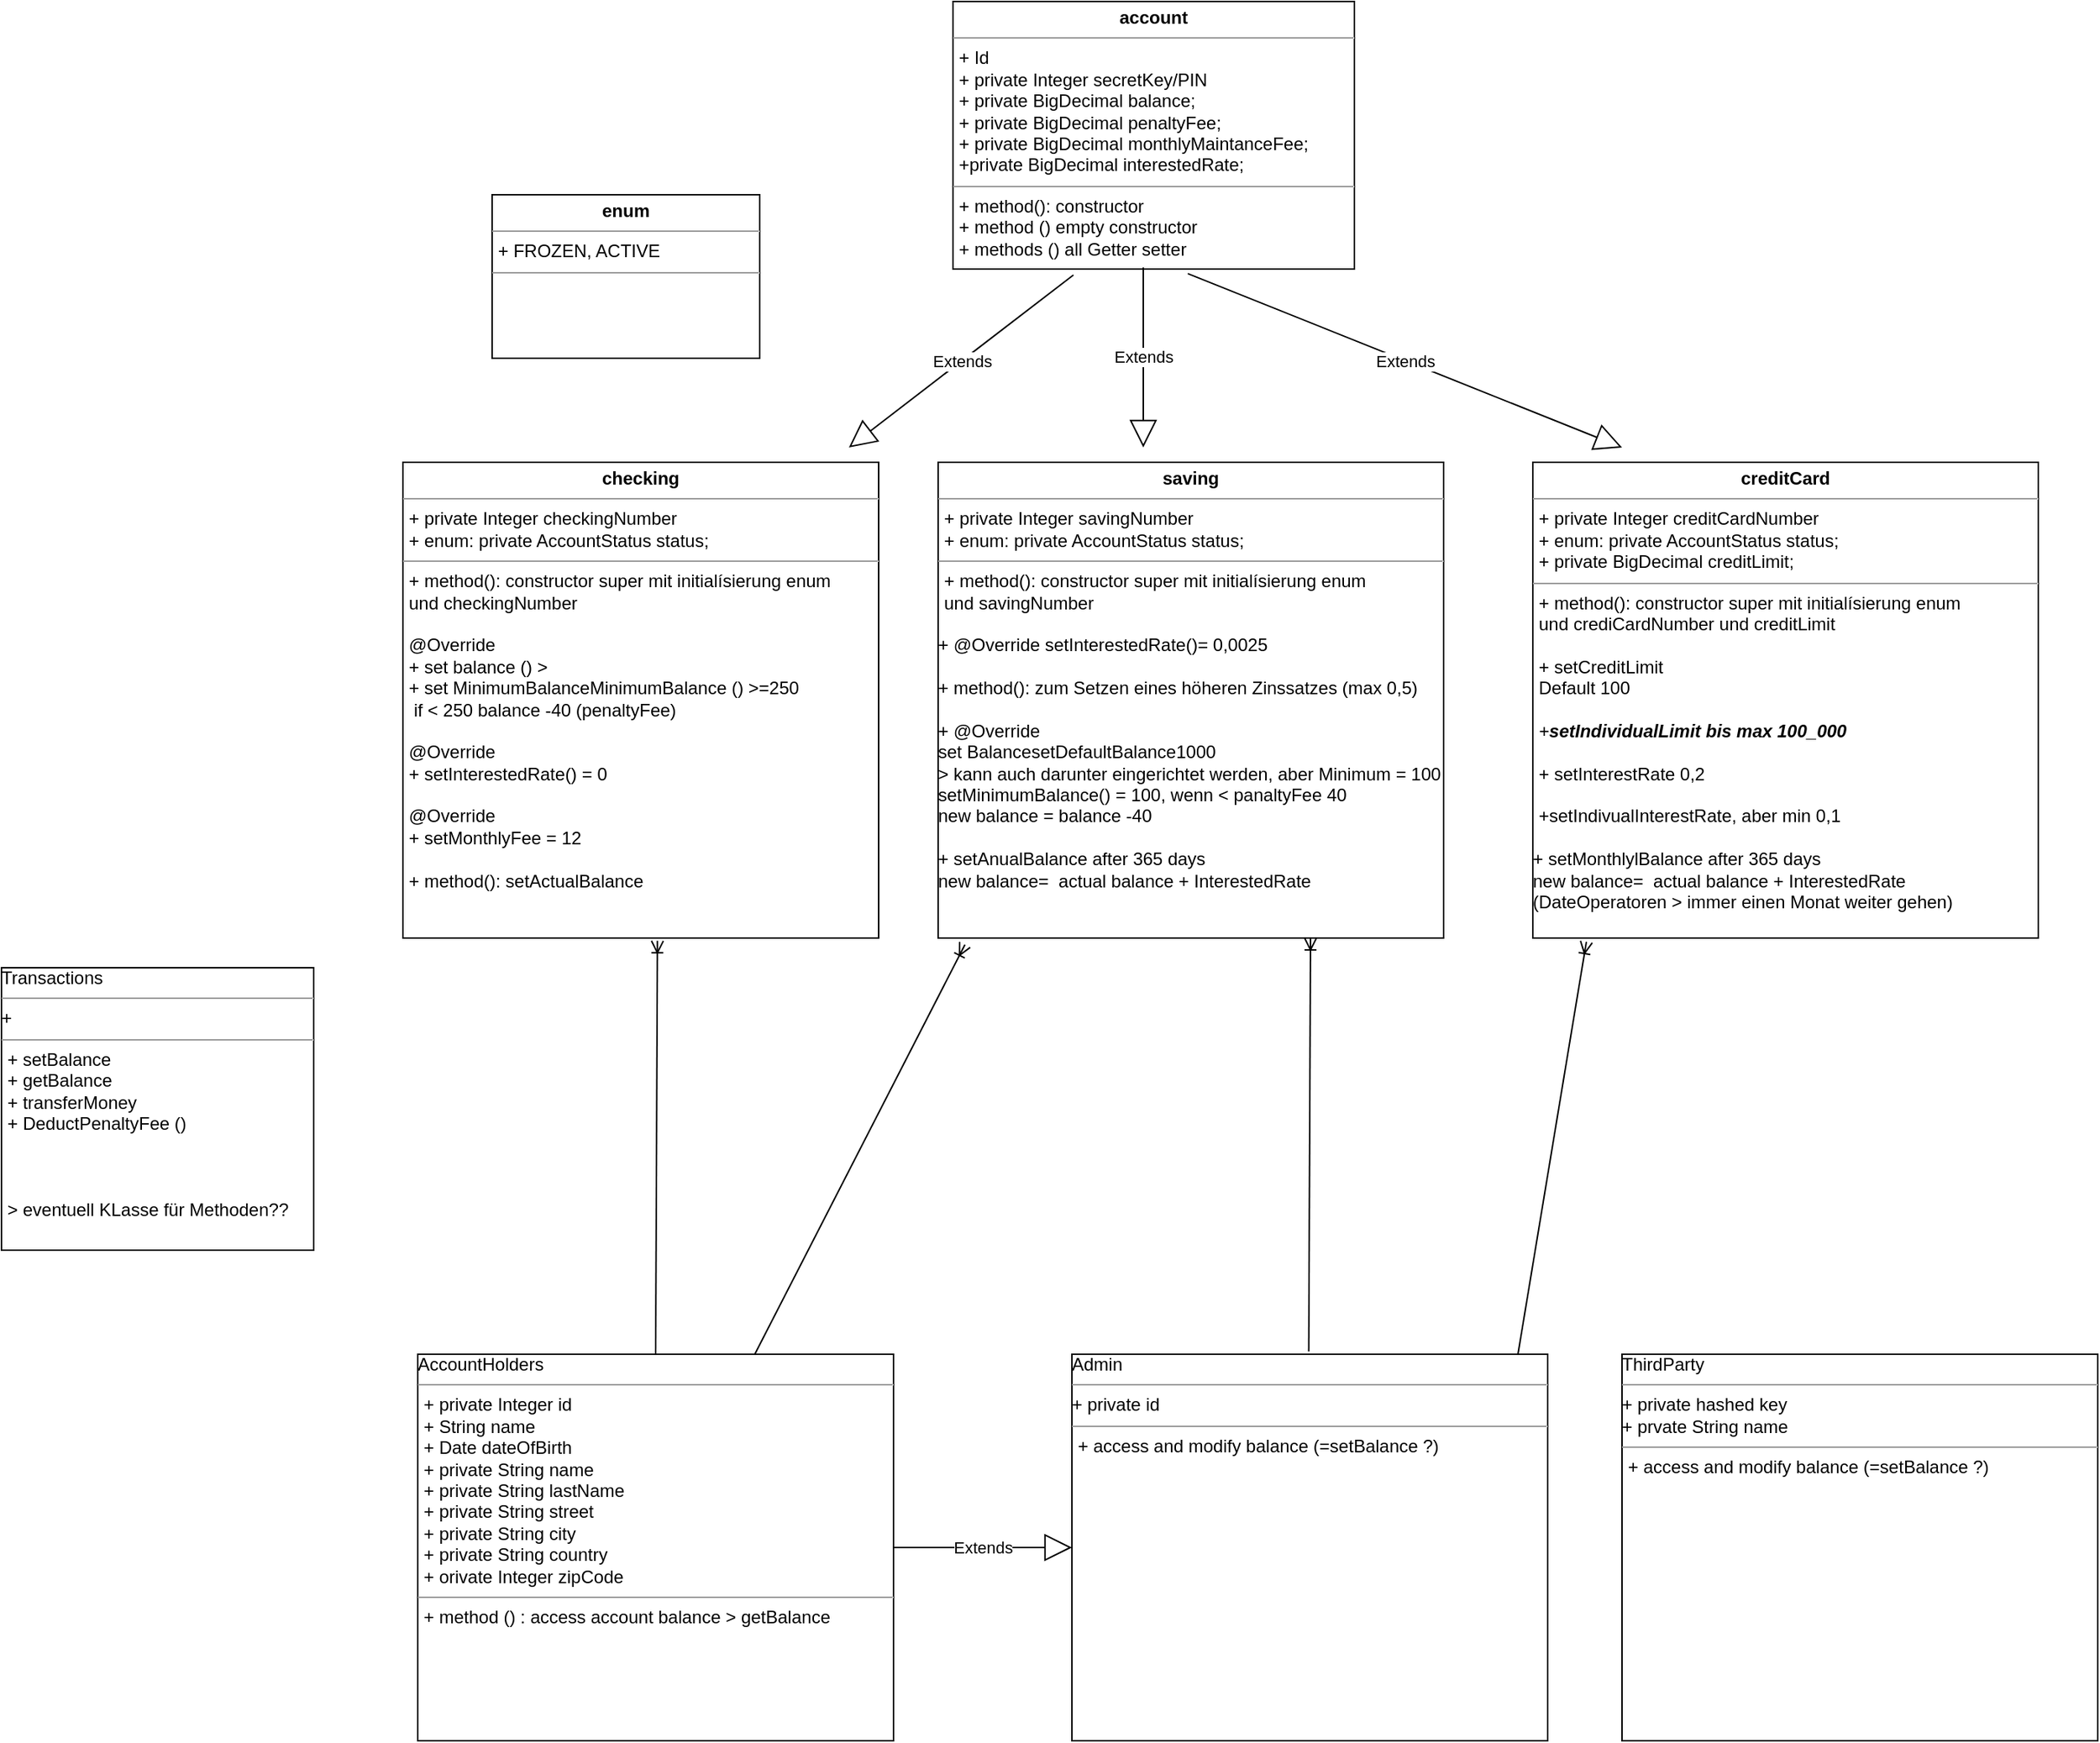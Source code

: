 <mxfile version="14.6.13" type="device"><diagram id="1fm4l3wVOl9z7SHJyknN" name="Page-1"><mxGraphModel dx="2296" dy="680" grid="1" gridSize="10" guides="1" tooltips="1" connect="1" arrows="1" fold="1" page="1" pageScale="1" pageWidth="827" pageHeight="1169" math="0" shadow="0"><root><mxCell id="0"/><mxCell id="1" parent="0"/><mxCell id="UYRIvXRzKVlxbr0IT5u8-1" value="&lt;p style=&quot;margin: 0px ; margin-top: 4px ; text-align: center&quot;&gt;&lt;b&gt;account&lt;/b&gt;&lt;/p&gt;&lt;hr size=&quot;1&quot;&gt;&lt;p style=&quot;margin: 0px ; margin-left: 4px&quot;&gt;+ Id&lt;br&gt;&lt;/p&gt;&lt;p style=&quot;margin: 0px ; margin-left: 4px&quot;&gt;+ private Integer secretKey/PIN&lt;/p&gt;&lt;p style=&quot;margin: 0px ; margin-left: 4px&quot;&gt;+ private BigDecimal balance;&lt;/p&gt;&lt;p style=&quot;margin: 0px ; margin-left: 4px&quot;&gt;+ private BigDecimal penaltyFee;&lt;/p&gt;&lt;p style=&quot;margin: 0px ; margin-left: 4px&quot;&gt;+ private BigDecimal monthlyMaintanceFee;&lt;br&gt;+private BigDecimal interestedRate;&lt;/p&gt;&lt;hr size=&quot;1&quot;&gt;&lt;p style=&quot;margin: 0px ; margin-left: 4px&quot;&gt;+ method(): constructor&lt;/p&gt;&lt;p style=&quot;margin: 0px ; margin-left: 4px&quot;&gt;+ method () empty constructor&lt;/p&gt;&lt;p style=&quot;margin: 0px ; margin-left: 4px&quot;&gt;+ methods () all Getter setter&lt;/p&gt;&lt;p style=&quot;margin: 0px ; margin-left: 4px&quot;&gt;&lt;br&gt;&lt;/p&gt;&lt;p style=&quot;margin: 0px ; margin-left: 4px&quot;&gt;&lt;br&gt;&lt;/p&gt;" style="verticalAlign=top;align=left;overflow=fill;fontSize=12;fontFamily=Helvetica;html=1;" parent="1" vertex="1"><mxGeometry x="270" y="50" width="270" height="180" as="geometry"/></mxCell><mxCell id="UYRIvXRzKVlxbr0IT5u8-2" value="&lt;p style=&quot;margin: 0px ; margin-top: 4px ; text-align: center&quot;&gt;&lt;b&gt;checking&lt;/b&gt;&lt;br&gt;&lt;/p&gt;&lt;hr size=&quot;1&quot;&gt;&lt;p style=&quot;margin: 0px ; margin-left: 4px&quot;&gt;+ private Integer checkingNumber&lt;br&gt;&lt;/p&gt;&lt;p style=&quot;margin: 0px ; margin-left: 4px&quot;&gt;+ enum: private AccountStatus status;&lt;/p&gt;&lt;hr size=&quot;1&quot;&gt;&lt;p style=&quot;margin: 0px ; margin-left: 4px&quot;&gt;+ method(): constructor super mit initialísierung enum &lt;br&gt;&lt;/p&gt;&lt;p style=&quot;margin: 0px ; margin-left: 4px&quot;&gt;und checkingNumber&lt;br&gt;&lt;/p&gt;&lt;p style=&quot;margin: 0px ; margin-left: 4px&quot;&gt;&lt;br&gt;&lt;/p&gt;&lt;p style=&quot;margin: 0px ; margin-left: 4px&quot;&gt;@Override&lt;br&gt;&lt;/p&gt;&lt;p style=&quot;margin: 0px ; margin-left: 4px&quot;&gt;+ set balance () &amp;gt;&amp;nbsp; &lt;br&gt;&lt;/p&gt;&lt;p style=&quot;margin: 0px ; margin-left: 4px&quot;&gt;+ set MinimumBalanceMinimumBalance () &amp;gt;=250&lt;/p&gt;&lt;p style=&quot;margin: 0px ; margin-left: 4px&quot;&gt;&lt;span style=&quot;white-space: pre&quot;&gt; &lt;/span&gt;if &amp;lt; 250 balance -40 (penaltyFee)&lt;br&gt;&lt;/p&gt;&lt;p style=&quot;margin: 0px ; margin-left: 4px&quot;&gt;&lt;br&gt;&lt;/p&gt;&lt;p style=&quot;margin: 0px ; margin-left: 4px&quot;&gt;@Override&lt;br&gt;&lt;/p&gt;&lt;p style=&quot;margin: 0px ; margin-left: 4px&quot;&gt;+ setInterestedRate() = 0&lt;/p&gt;&lt;p style=&quot;margin: 0px ; margin-left: 4px&quot;&gt;&lt;br&gt;&lt;/p&gt;&lt;p style=&quot;margin: 0px ; margin-left: 4px&quot;&gt;@Override&lt;/p&gt;&lt;p style=&quot;margin: 0px ; margin-left: 4px&quot;&gt;+ setMonthlyFee = 12&lt;/p&gt;&lt;p style=&quot;margin: 0px ; margin-left: 4px&quot;&gt;&lt;br&gt;&lt;/p&gt;&lt;p style=&quot;margin: 0px ; margin-left: 4px&quot;&gt;+ method(): setActualBalance&lt;br&gt;&lt;/p&gt;" style="verticalAlign=top;align=left;overflow=fill;fontSize=12;fontFamily=Helvetica;html=1;" parent="1" vertex="1"><mxGeometry x="-100" y="360" width="320" height="320" as="geometry"/></mxCell><mxCell id="UYRIvXRzKVlxbr0IT5u8-3" value="&lt;p style=&quot;margin: 0px ; margin-top: 4px ; text-align: center&quot;&gt;&lt;b&gt;enum&lt;/b&gt;&lt;br&gt;&lt;/p&gt;&lt;hr size=&quot;1&quot;&gt;&lt;p style=&quot;margin: 0px ; margin-left: 4px&quot;&gt;+ FROZEN, ACTIVE&lt;br&gt;&lt;/p&gt;&lt;hr size=&quot;1&quot;&gt;" style="verticalAlign=top;align=left;overflow=fill;fontSize=12;fontFamily=Helvetica;html=1;" parent="1" vertex="1"><mxGeometry x="-40" y="180" width="180" height="110" as="geometry"/></mxCell><mxCell id="UYRIvXRzKVlxbr0IT5u8-4" value="&lt;p style=&quot;margin: 0px ; margin-top: 4px ; text-align: center&quot;&gt;&lt;b&gt;saving&lt;/b&gt;&lt;br&gt;&lt;/p&gt;&lt;hr size=&quot;1&quot;&gt;&lt;p style=&quot;margin: 0px ; margin-left: 4px&quot;&gt;+ private Integer savingNumber&lt;br&gt;&lt;/p&gt;&lt;p style=&quot;margin: 0px ; margin-left: 4px&quot;&gt;+ enum: private AccountStatus status;&lt;/p&gt;&lt;hr size=&quot;1&quot;&gt;&lt;p style=&quot;margin: 0px ; margin-left: 4px&quot;&gt;+ method(): constructor super mit initialísierung enum&lt;/p&gt;&lt;p style=&quot;margin: 0px ; margin-left: 4px&quot;&gt;und savingNumber&lt;/p&gt;&lt;p style=&quot;margin: 0px ; margin-left: 4px&quot;&gt;&lt;br&gt;&lt;/p&gt;&lt;div&gt;+ @Override setInterestedRate()= 0,0025&lt;/div&gt;&lt;div&gt;&lt;br&gt;&lt;/div&gt;&lt;div&gt;+ method(): zum Setzen eines höheren Zinssatzes (max 0,5)&lt;/div&gt;&lt;div&gt;&lt;br&gt;&lt;/div&gt;&lt;div&gt;+ @Override &lt;br&gt;&lt;/div&gt;&lt;div&gt;set BalancesetDefaultBalance1000&lt;/div&gt;&lt;div&gt;&amp;gt; kann auch darunter eingerichtet werden, aber Minimum = 100&lt;/div&gt;&lt;div&gt;setMinimumBalance() = 100, wenn &amp;lt; panaltyFee 40 &lt;br&gt;&lt;/div&gt;&lt;div&gt;new balance = balance -40&lt;/div&gt;&lt;div&gt;&lt;br&gt;&lt;/div&gt;&lt;div&gt;+ setAnualBalance after 365 days&lt;/div&gt;&lt;div&gt;new balance=&amp;nbsp; actual balance + InterestedRate&lt;br&gt;&lt;/div&gt;&lt;div&gt;&lt;br&gt;&lt;/div&gt;" style="verticalAlign=top;align=left;overflow=fill;fontSize=12;fontFamily=Helvetica;html=1;" parent="1" vertex="1"><mxGeometry x="260" y="360" width="340" height="320" as="geometry"/></mxCell><mxCell id="UYRIvXRzKVlxbr0IT5u8-5" value="&lt;p style=&quot;margin: 0px ; margin-top: 4px ; text-align: center&quot;&gt;&lt;b&gt;creditCard&lt;/b&gt;&lt;br&gt;&lt;/p&gt;&lt;hr size=&quot;1&quot;&gt;&lt;p style=&quot;margin: 0px ; margin-left: 4px&quot;&gt;+ private Integer creditCardNumber&lt;br&gt;&lt;/p&gt;&lt;p style=&quot;margin: 0px ; margin-left: 4px&quot;&gt;+ enum: private AccountStatus status;&lt;/p&gt;&lt;p style=&quot;margin: 0px ; margin-left: 4px&quot;&gt;+ private BigDecimal creditLimit;&lt;br&gt;&lt;/p&gt;&lt;hr size=&quot;1&quot;&gt;&lt;p style=&quot;margin: 0px ; margin-left: 4px&quot;&gt;+ method(): constructor super mit initialísierung enum&lt;/p&gt;&lt;p style=&quot;margin: 0px ; margin-left: 4px&quot;&gt;und crediCardNumber und creditLimit&lt;/p&gt;&lt;p style=&quot;margin: 0px ; margin-left: 4px&quot;&gt;&lt;br&gt;&lt;/p&gt;&lt;p style=&quot;margin: 0px ; margin-left: 4px&quot;&gt;+ setCreditLimit &lt;br&gt;&lt;/p&gt;&lt;p style=&quot;margin: 0px ; margin-left: 4px&quot;&gt;Default 100&lt;/p&gt;&lt;p style=&quot;margin: 0px ; margin-left: 4px&quot;&gt;&lt;br&gt;&lt;/p&gt;&lt;p style=&quot;margin: 0px ; margin-left: 4px&quot;&gt;&lt;i&gt;+&lt;b&gt;setIndividualLimit bis max 100_000&lt;/b&gt;&lt;/i&gt;&lt;/p&gt;&lt;p style=&quot;margin: 0px ; margin-left: 4px&quot;&gt;&lt;br&gt;&lt;/p&gt;&lt;p style=&quot;margin: 0px ; margin-left: 4px&quot;&gt;+ setInterestRate 0,2&lt;/p&gt;&lt;p style=&quot;margin: 0px ; margin-left: 4px&quot;&gt;&lt;br&gt;&lt;/p&gt;&lt;p style=&quot;margin: 0px ; margin-left: 4px&quot;&gt;+setIndivualInterestRate, aber min 0,1&lt;br&gt;&lt;/p&gt;&lt;p style=&quot;margin: 0px ; margin-left: 4px&quot;&gt;&lt;br&gt;&lt;/p&gt;&lt;div&gt;&lt;div&gt;+ setMonthlylBalance after 365 days&lt;/div&gt;new balance=&amp;nbsp; actual balance + InterestedRate&lt;/div&gt;&lt;div&gt;(DateOperatoren &amp;gt; immer einen Monat weiter gehen)&lt;br&gt;&lt;/div&gt;" style="verticalAlign=top;align=left;overflow=fill;fontSize=12;fontFamily=Helvetica;html=1;" parent="1" vertex="1"><mxGeometry x="660" y="360" width="340" height="320" as="geometry"/></mxCell><mxCell id="UYRIvXRzKVlxbr0IT5u8-11" value="Extends" style="endArrow=block;endSize=16;endFill=0;html=1;exitX=0.3;exitY=1.022;exitDx=0;exitDy=0;exitPerimeter=0;" parent="1" source="UYRIvXRzKVlxbr0IT5u8-1" edge="1"><mxGeometry width="160" relative="1" as="geometry"><mxPoint x="160" y="300" as="sourcePoint"/><mxPoint x="200" y="350" as="targetPoint"/></mxGeometry></mxCell><mxCell id="UYRIvXRzKVlxbr0IT5u8-12" value="Extends" style="endArrow=block;endSize=16;endFill=0;html=1;exitX=0.474;exitY=0.994;exitDx=0;exitDy=0;exitPerimeter=0;" parent="1" source="UYRIvXRzKVlxbr0IT5u8-1" edge="1"><mxGeometry width="160" relative="1" as="geometry"><mxPoint x="310" y="280" as="sourcePoint"/><mxPoint x="398" y="350" as="targetPoint"/></mxGeometry></mxCell><mxCell id="UYRIvXRzKVlxbr0IT5u8-13" value="Extends" style="endArrow=block;endSize=16;endFill=0;html=1;exitX=0.585;exitY=1.017;exitDx=0;exitDy=0;exitPerimeter=0;" parent="1" source="UYRIvXRzKVlxbr0IT5u8-1" edge="1"><mxGeometry width="160" relative="1" as="geometry"><mxPoint x="430" y="260" as="sourcePoint"/><mxPoint x="720" y="350" as="targetPoint"/></mxGeometry></mxCell><mxCell id="UYRIvXRzKVlxbr0IT5u8-14" value="AccountHolders&lt;hr size=&quot;1&quot;&gt;&lt;p style=&quot;margin: 0px ; margin-left: 4px&quot;&gt;+ private Integer id&lt;/p&gt;&lt;p style=&quot;margin: 0px ; margin-left: 4px&quot;&gt;+ String name&lt;/p&gt;&lt;p style=&quot;margin: 0px ; margin-left: 4px&quot;&gt;+ Date dateOfBirth&lt;/p&gt;&lt;p style=&quot;margin: 0px ; margin-left: 4px&quot;&gt;+ private String name&lt;/p&gt;&lt;p style=&quot;margin: 0px ; margin-left: 4px&quot;&gt;+ private String lastName&lt;/p&gt;&lt;p style=&quot;margin: 0px ; margin-left: 4px&quot;&gt;+ private String street&lt;/p&gt;&lt;p style=&quot;margin: 0px ; margin-left: 4px&quot;&gt;+ private String city&lt;/p&gt;&lt;p style=&quot;margin: 0px ; margin-left: 4px&quot;&gt;+ private String country&lt;/p&gt;&lt;p style=&quot;margin: 0px ; margin-left: 4px&quot;&gt;+ orivate Integer zipCode&lt;br&gt;&lt;/p&gt;&lt;hr size=&quot;1&quot;&gt;&lt;p style=&quot;margin: 0px ; margin-left: 4px&quot;&gt;+ method () : access account balance &amp;gt; getBalance&lt;br&gt;&lt;/p&gt;" style="verticalAlign=top;align=left;overflow=fill;fontSize=12;fontFamily=Helvetica;html=1;" parent="1" vertex="1"><mxGeometry x="-90" y="960" width="320" height="260" as="geometry"/></mxCell><mxCell id="UYRIvXRzKVlxbr0IT5u8-15" value="Admin&lt;hr size=&quot;1&quot;&gt;+ private id&lt;br&gt;&lt;hr size=&quot;1&quot;&gt;&lt;p style=&quot;margin: 0px ; margin-left: 4px&quot;&gt;+ access and modify balance (=setBalance ?)&lt;br&gt;&lt;/p&gt;" style="verticalAlign=top;align=left;overflow=fill;fontSize=12;fontFamily=Helvetica;html=1;" parent="1" vertex="1"><mxGeometry x="350" y="960" width="320" height="260" as="geometry"/></mxCell><mxCell id="UYRIvXRzKVlxbr0IT5u8-16" value="Extends" style="endArrow=block;endSize=16;endFill=0;html=1;exitX=1;exitY=0.5;exitDx=0;exitDy=0;entryX=0;entryY=0.5;entryDx=0;entryDy=0;" parent="1" source="UYRIvXRzKVlxbr0IT5u8-14" target="UYRIvXRzKVlxbr0IT5u8-15" edge="1"><mxGeometry width="160" relative="1" as="geometry"><mxPoint x="351" y="703.96" as="sourcePoint"/><mxPoint x="250" y="840" as="targetPoint"/></mxGeometry></mxCell><mxCell id="UYRIvXRzKVlxbr0IT5u8-18" value="Transactions&lt;br&gt;&lt;hr size=&quot;1&quot;&gt;+ &lt;br&gt;&lt;hr size=&quot;1&quot;&gt;&lt;p style=&quot;margin: 0px ; margin-left: 4px&quot;&gt;+ setBalance&lt;/p&gt;&lt;p style=&quot;margin: 0px ; margin-left: 4px&quot;&gt;+ getBalance&lt;br&gt;&lt;/p&gt;&lt;p style=&quot;margin: 0px ; margin-left: 4px&quot;&gt;+ transferMoney&lt;/p&gt;&lt;p style=&quot;margin: 0px ; margin-left: 4px&quot;&gt;+ DeductPenaltyFee ()&lt;/p&gt;&lt;p style=&quot;margin: 0px ; margin-left: 4px&quot;&gt;&lt;br&gt;&lt;/p&gt;&lt;p style=&quot;margin: 0px ; margin-left: 4px&quot;&gt;&lt;br&gt;&lt;/p&gt;&lt;p style=&quot;margin: 0px ; margin-left: 4px&quot;&gt;&lt;br&gt;&lt;/p&gt;&lt;p style=&quot;margin: 0px ; margin-left: 4px&quot;&gt;&amp;gt; eventuell KLasse für Methoden??&lt;br&gt;&lt;/p&gt;" style="verticalAlign=top;align=left;overflow=fill;fontSize=12;fontFamily=Helvetica;html=1;" parent="1" vertex="1"><mxGeometry x="-370" y="700" width="210" height="190" as="geometry"/></mxCell><mxCell id="bkGB2ZGF0bXACtGx2CSG-1" value="" style="fontSize=12;html=1;endArrow=ERoneToMany;exitX=0.5;exitY=0;exitDx=0;exitDy=0;entryX=0.535;entryY=1.006;entryDx=0;entryDy=0;entryPerimeter=0;" parent="1" source="UYRIvXRzKVlxbr0IT5u8-14" target="UYRIvXRzKVlxbr0IT5u8-2" edge="1"><mxGeometry width="100" height="100" relative="1" as="geometry"><mxPoint x="40" y="810" as="sourcePoint"/><mxPoint x="70" y="690" as="targetPoint"/></mxGeometry></mxCell><mxCell id="bkGB2ZGF0bXACtGx2CSG-3" value="" style="fontSize=12;html=1;endArrow=ERoneToMany;entryX=0.053;entryY=1.014;entryDx=0;entryDy=0;entryPerimeter=0;" parent="1" source="UYRIvXRzKVlxbr0IT5u8-14" target="UYRIvXRzKVlxbr0IT5u8-4" edge="1"><mxGeometry width="100" height="100" relative="1" as="geometry"><mxPoint x="210.0" y="820" as="sourcePoint"/><mxPoint x="248.88" y="689.22" as="targetPoint"/></mxGeometry></mxCell><mxCell id="bkGB2ZGF0bXACtGx2CSG-4" value="" style="fontSize=12;html=1;endArrow=ERoneToMany;exitX=0.5;exitY=0;exitDx=0;exitDy=0;entryX=0.535;entryY=1.006;entryDx=0;entryDy=0;entryPerimeter=0;" parent="1" edge="1"><mxGeometry width="100" height="100" relative="1" as="geometry"><mxPoint x="509.29" y="958.08" as="sourcePoint"/><mxPoint x="510.49" y="680.0" as="targetPoint"/></mxGeometry></mxCell><mxCell id="bkGB2ZGF0bXACtGx2CSG-5" value="" style="fontSize=12;html=1;endArrow=ERoneToMany;exitX=0.5;exitY=0;exitDx=0;exitDy=0;entryX=0.106;entryY=1.008;entryDx=0;entryDy=0;entryPerimeter=0;" parent="1" target="UYRIvXRzKVlxbr0IT5u8-5" edge="1"><mxGeometry width="100" height="100" relative="1" as="geometry"><mxPoint x="650" y="960.0" as="sourcePoint"/><mxPoint x="651.2" y="681.92" as="targetPoint"/></mxGeometry></mxCell><mxCell id="68c7ypLRFONUOUV1Evd4-1" value="ThirdParty&lt;hr size=&quot;1&quot;&gt;+ private hashed key&lt;br&gt;+ prvate String name&lt;br&gt;&lt;hr size=&quot;1&quot;&gt;&lt;p style=&quot;margin: 0px ; margin-left: 4px&quot;&gt;+ access and modify balance (=setBalance ?)&lt;br&gt;&lt;/p&gt;" style="verticalAlign=top;align=left;overflow=fill;fontSize=12;fontFamily=Helvetica;html=1;" parent="1" vertex="1"><mxGeometry x="720" y="960" width="320" height="260" as="geometry"/></mxCell></root></mxGraphModel></diagram></mxfile>